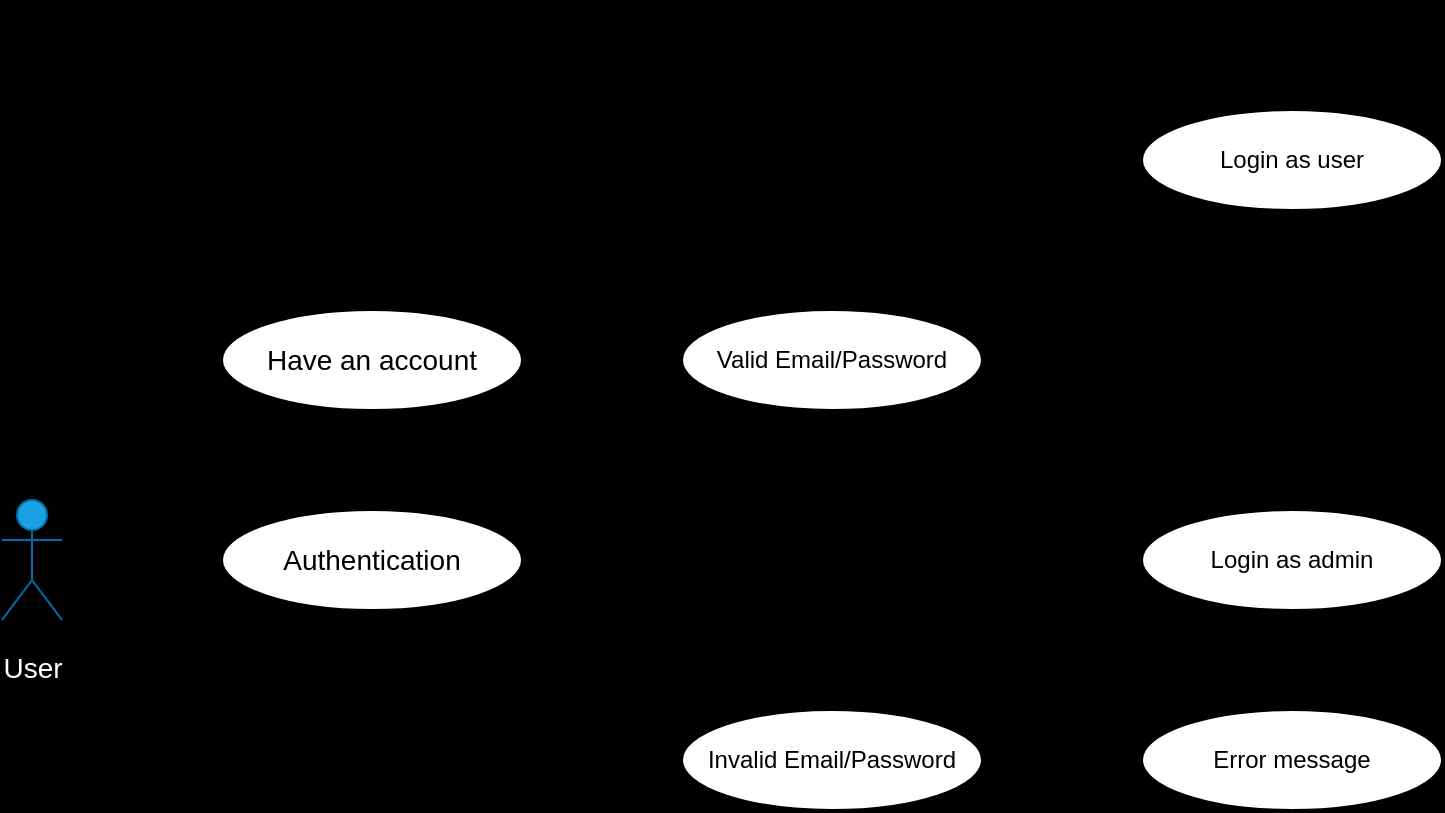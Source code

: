 <mxfile>
    <diagram id="M8V--3wiIK2i_CJBmR-f" name="Page-1">
        <mxGraphModel dx="1058" dy="787" grid="0" gridSize="10" guides="1" tooltips="1" connect="1" arrows="1" fold="1" page="1" pageScale="1" pageWidth="850" pageHeight="1100" background="#000000" math="0" shadow="0">
            <root>
                <mxCell id="0"/>
                <mxCell id="1" parent="0"/>
                <mxCell id="2" value="Authentication" style="text;strokeColor=none;align=center;fillColor=none;html=1;verticalAlign=middle;whiteSpace=wrap;rounded=0;fontSize=24;" parent="1" vertex="1">
                    <mxGeometry x="340" width="170" height="30" as="geometry"/>
                </mxCell>
                <mxCell id="5" style="edgeStyle=none;html=1;entryX=0;entryY=0.5;entryDx=0;entryDy=0;fontSize=14;" parent="1" source="3" target="4" edge="1">
                    <mxGeometry relative="1" as="geometry"/>
                </mxCell>
                <mxCell id="3" value="&lt;font style=&quot;font-size: 14px;&quot;&gt;User&lt;/font&gt;" style="shape=umlActor;verticalLabelPosition=bottom;verticalAlign=top;html=1;outlineConnect=0;fontSize=24;fillColor=#1ba1e2;fontColor=#ffffff;strokeColor=#006EAF;" parent="1" vertex="1">
                    <mxGeometry x="60" y="250" width="30" height="60" as="geometry"/>
                </mxCell>
                <mxCell id="9" style="edgeStyle=none;html=1;entryX=0.5;entryY=1;entryDx=0;entryDy=0;fontSize=14;dashed=1;" parent="1" source="4" target="7" edge="1">
                    <mxGeometry relative="1" as="geometry"/>
                </mxCell>
                <mxCell id="19" style="edgeStyle=none;html=1;entryX=0;entryY=0.5;entryDx=0;entryDy=0;dashed=1;fontSize=12;exitX=1;exitY=0.5;exitDx=0;exitDy=0;" parent="1" source="4" target="15" edge="1">
                    <mxGeometry relative="1" as="geometry"/>
                </mxCell>
                <mxCell id="20" style="edgeStyle=none;html=1;entryX=0;entryY=0.5;entryDx=0;entryDy=0;dashed=1;fontSize=12;exitX=1;exitY=0.5;exitDx=0;exitDy=0;" parent="1" source="4" target="17" edge="1">
                    <mxGeometry relative="1" as="geometry"/>
                </mxCell>
                <mxCell id="4" value="Authentication" style="ellipse;whiteSpace=wrap;html=1;fontSize=14;" parent="1" vertex="1">
                    <mxGeometry x="170" y="255" width="150" height="50" as="geometry"/>
                </mxCell>
                <mxCell id="7" value="Have an account" style="ellipse;whiteSpace=wrap;html=1;fontSize=14;" parent="1" vertex="1">
                    <mxGeometry x="170" y="155" width="150" height="50" as="geometry"/>
                </mxCell>
                <mxCell id="10" value="&lt;font style=&quot;font-size: 12px;&quot;&gt;include&lt;/font&gt;" style="text;html=1;align=center;verticalAlign=middle;resizable=0;points=[];autosize=1;strokeColor=none;fillColor=none;fontSize=14;rotation=0;" parent="1" vertex="1">
                    <mxGeometry x="190" y="220" width="60" height="30" as="geometry"/>
                </mxCell>
                <mxCell id="28" style="edgeStyle=none;html=1;exitX=1;exitY=0.5;exitDx=0;exitDy=0;entryX=0;entryY=0.5;entryDx=0;entryDy=0;fontSize=12;dashed=1;" parent="1" source="15" target="27" edge="1">
                    <mxGeometry relative="1" as="geometry"/>
                </mxCell>
                <mxCell id="30" style="edgeStyle=none;html=1;entryX=0;entryY=0.5;entryDx=0;entryDy=0;fontSize=12;exitX=1;exitY=0.5;exitDx=0;exitDy=0;dashed=1;" parent="1" source="15" target="29" edge="1">
                    <mxGeometry relative="1" as="geometry"/>
                </mxCell>
                <mxCell id="15" value="Valid Email/Password" style="ellipse;whiteSpace=wrap;html=1;fontSize=12;" parent="1" vertex="1">
                    <mxGeometry x="400" y="155" width="150" height="50" as="geometry"/>
                </mxCell>
                <mxCell id="26" style="edgeStyle=none;html=1;entryX=0;entryY=0.5;entryDx=0;entryDy=0;fontSize=12;" parent="1" source="17" target="25" edge="1">
                    <mxGeometry relative="1" as="geometry"/>
                </mxCell>
                <mxCell id="17" value="Invalid Email/Password" style="ellipse;whiteSpace=wrap;html=1;fontSize=12;" parent="1" vertex="1">
                    <mxGeometry x="400" y="355" width="150" height="50" as="geometry"/>
                </mxCell>
                <mxCell id="21" value="extend" style="text;html=1;align=center;verticalAlign=middle;resizable=0;points=[];autosize=1;strokeColor=none;fillColor=none;fontSize=12;rotation=0;" parent="1" vertex="1">
                    <mxGeometry x="350" y="220" width="60" height="30" as="geometry"/>
                </mxCell>
                <mxCell id="22" value="extend" style="text;html=1;align=center;verticalAlign=middle;resizable=0;points=[];autosize=1;strokeColor=none;fillColor=none;fontSize=12;rotation=0;" parent="1" vertex="1">
                    <mxGeometry x="350" y="305" width="60" height="30" as="geometry"/>
                </mxCell>
                <mxCell id="25" value="Error message" style="ellipse;whiteSpace=wrap;html=1;fontSize=12;" parent="1" vertex="1">
                    <mxGeometry x="630" y="355" width="150" height="50" as="geometry"/>
                </mxCell>
                <mxCell id="27" value="Login as admin" style="ellipse;whiteSpace=wrap;html=1;fontSize=12;" parent="1" vertex="1">
                    <mxGeometry x="630" y="255" width="150" height="50" as="geometry"/>
                </mxCell>
                <mxCell id="29" value="Login as user" style="ellipse;whiteSpace=wrap;html=1;fontSize=12;" parent="1" vertex="1">
                    <mxGeometry x="630" y="55" width="150" height="50" as="geometry"/>
                </mxCell>
                <mxCell id="31" value="extend" style="text;html=1;align=center;verticalAlign=middle;resizable=0;points=[];autosize=1;strokeColor=none;fillColor=none;fontSize=12;rotation=0;" parent="1" vertex="1">
                    <mxGeometry x="580" y="120" width="60" height="30" as="geometry"/>
                </mxCell>
                <mxCell id="32" value="extend" style="text;html=1;align=center;verticalAlign=middle;resizable=0;points=[];autosize=1;strokeColor=none;fillColor=none;fontSize=12;rotation=0;" parent="1" vertex="1">
                    <mxGeometry x="580" y="210" width="60" height="30" as="geometry"/>
                </mxCell>
            </root>
        </mxGraphModel>
    </diagram>
</mxfile>